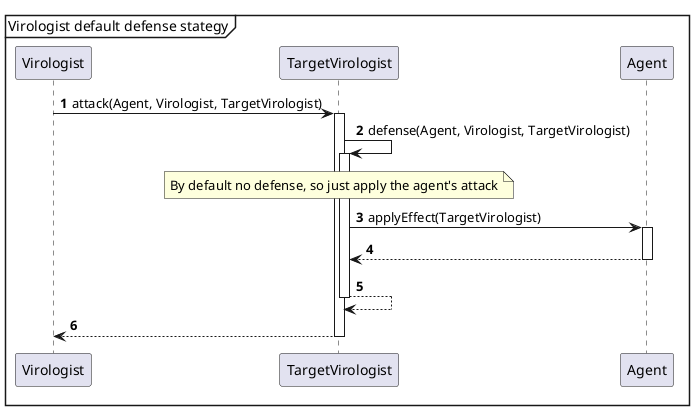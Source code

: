 @startuml
'https://plantuml.com/sequence-diagram

autonumber

mainframe Virologist default defense stategy


Virologist -> TargetVirologist++: attack(Agent, Virologist, TargetVirologist)

TargetVirologist -> TargetVirologist++: defense(Agent, Virologist, TargetVirologist)


note over TargetVirologist
    By default no defense, so just apply the agent's attack
end note

TargetVirologist -> Agent++: applyEffect(TargetVirologist)
Agent --> TargetVirologist--

TargetVirologist --> TargetVirologist--

TargetVirologist --> Virologist --
@enduml